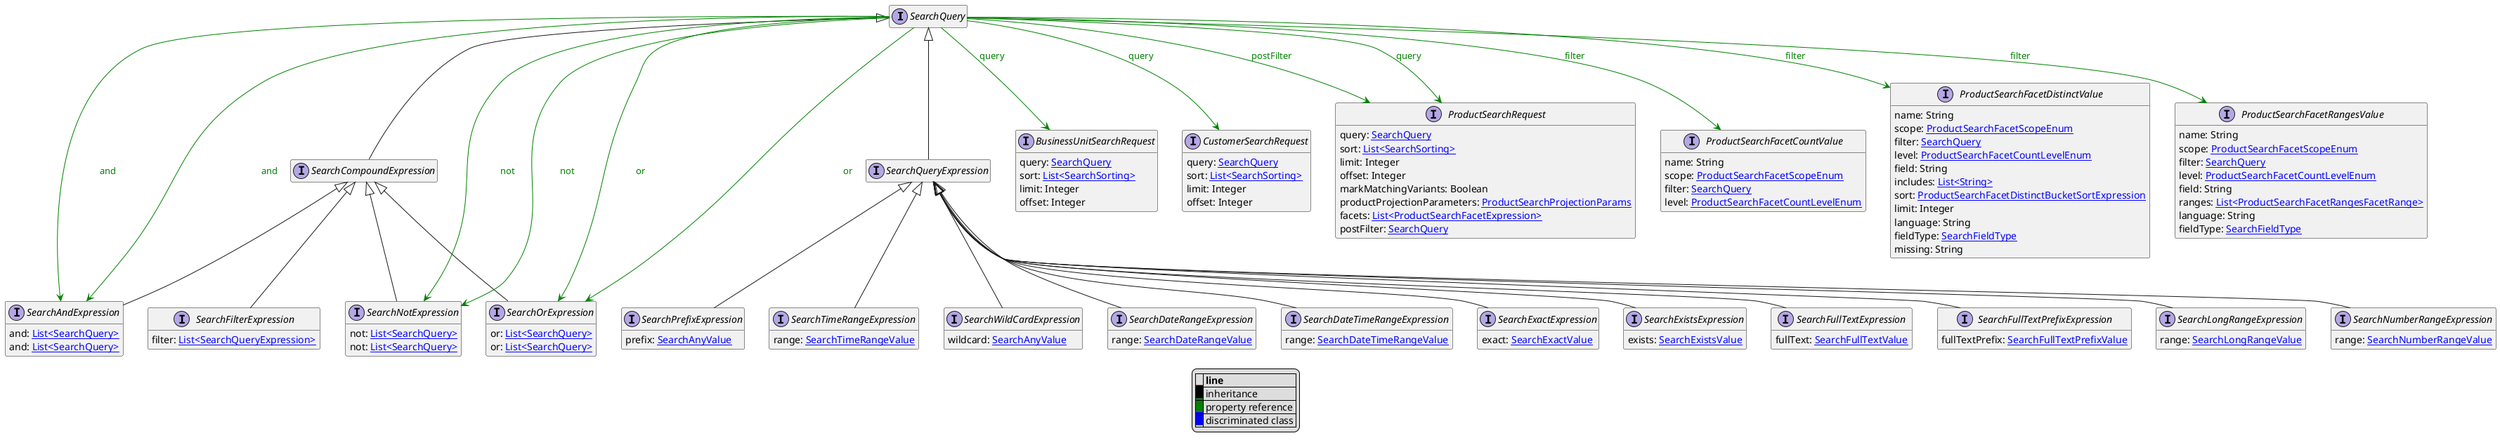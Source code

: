 @startuml

hide empty fields
hide empty methods
legend
|= |= line |
|<back:black>   </back>| inheritance |
|<back:green>   </back>| property reference |
|<back:blue>   </back>| discriminated class |
endlegend
interface SearchQuery [[SearchQuery.svg]]  {
}

interface SearchAndExpression [[SearchAndExpression.svg]] extends SearchCompoundExpression {
    and: [[SearchQuery.svg List<SearchQuery>]]
}
interface SearchCompoundExpression [[SearchCompoundExpression.svg]] extends SearchQuery {
}
interface SearchDateRangeExpression [[SearchDateRangeExpression.svg]] extends SearchQueryExpression {
    range: [[SearchDateRangeValue.svg SearchDateRangeValue]]
}
interface SearchDateTimeRangeExpression [[SearchDateTimeRangeExpression.svg]] extends SearchQueryExpression {
    range: [[SearchDateTimeRangeValue.svg SearchDateTimeRangeValue]]
}
interface SearchExactExpression [[SearchExactExpression.svg]] extends SearchQueryExpression {
    exact: [[SearchExactValue.svg SearchExactValue]]
}
interface SearchExistsExpression [[SearchExistsExpression.svg]] extends SearchQueryExpression {
    exists: [[SearchExistsValue.svg SearchExistsValue]]
}
interface SearchFilterExpression [[SearchFilterExpression.svg]] extends SearchCompoundExpression {
    filter: [[SearchQueryExpression.svg List<SearchQueryExpression>]]
}
interface SearchFullTextExpression [[SearchFullTextExpression.svg]] extends SearchQueryExpression {
    fullText: [[SearchFullTextValue.svg SearchFullTextValue]]
}
interface SearchFullTextPrefixExpression [[SearchFullTextPrefixExpression.svg]] extends SearchQueryExpression {
    fullTextPrefix: [[SearchFullTextPrefixValue.svg SearchFullTextPrefixValue]]
}
interface SearchLongRangeExpression [[SearchLongRangeExpression.svg]] extends SearchQueryExpression {
    range: [[SearchLongRangeValue.svg SearchLongRangeValue]]
}
interface SearchNotExpression [[SearchNotExpression.svg]] extends SearchCompoundExpression {
    not: [[SearchQuery.svg List<SearchQuery>]]
}
interface SearchNumberRangeExpression [[SearchNumberRangeExpression.svg]] extends SearchQueryExpression {
    range: [[SearchNumberRangeValue.svg SearchNumberRangeValue]]
}
interface SearchOrExpression [[SearchOrExpression.svg]] extends SearchCompoundExpression {
    or: [[SearchQuery.svg List<SearchQuery>]]
}
interface SearchPrefixExpression [[SearchPrefixExpression.svg]] extends SearchQueryExpression {
    prefix: [[SearchAnyValue.svg SearchAnyValue]]
}
interface SearchQueryExpression [[SearchQueryExpression.svg]] extends SearchQuery {
}
interface SearchTimeRangeExpression [[SearchTimeRangeExpression.svg]] extends SearchQueryExpression {
    range: [[SearchTimeRangeValue.svg SearchTimeRangeValue]]
}
interface SearchWildCardExpression [[SearchWildCardExpression.svg]] extends SearchQueryExpression {
    wildcard: [[SearchAnyValue.svg SearchAnyValue]]
}

interface SearchAndExpression [[SearchAndExpression.svg]]  {
    and: [[SearchQuery.svg List<SearchQuery>]]
}
interface SearchNotExpression [[SearchNotExpression.svg]]  {
    not: [[SearchQuery.svg List<SearchQuery>]]
}
interface SearchOrExpression [[SearchOrExpression.svg]]  {
    or: [[SearchQuery.svg List<SearchQuery>]]
}
interface BusinessUnitSearchRequest [[BusinessUnitSearchRequest.svg]]  {
    query: [[SearchQuery.svg SearchQuery]]
    sort: [[SearchSorting.svg List<SearchSorting>]]
    limit: Integer
    offset: Integer
}
interface CustomerSearchRequest [[CustomerSearchRequest.svg]]  {
    query: [[SearchQuery.svg SearchQuery]]
    sort: [[SearchSorting.svg List<SearchSorting>]]
    limit: Integer
    offset: Integer
}
interface ProductSearchRequest [[ProductSearchRequest.svg]]  {
    query: [[SearchQuery.svg SearchQuery]]
    sort: [[SearchSorting.svg List<SearchSorting>]]
    limit: Integer
    offset: Integer
    markMatchingVariants: Boolean
    productProjectionParameters: [[ProductSearchProjectionParams.svg ProductSearchProjectionParams]]
    facets: [[ProductSearchFacetExpression.svg List<ProductSearchFacetExpression>]]
    postFilter: [[SearchQuery.svg SearchQuery]]
}
interface ProductSearchFacetCountValue [[ProductSearchFacetCountValue.svg]]  {
    name: String
    scope: [[ProductSearchFacetScopeEnum.svg ProductSearchFacetScopeEnum]]
    filter: [[SearchQuery.svg SearchQuery]]
    level: [[ProductSearchFacetCountLevelEnum.svg ProductSearchFacetCountLevelEnum]]
}
interface ProductSearchFacetDistinctValue [[ProductSearchFacetDistinctValue.svg]]  {
    name: String
    scope: [[ProductSearchFacetScopeEnum.svg ProductSearchFacetScopeEnum]]
    filter: [[SearchQuery.svg SearchQuery]]
    level: [[ProductSearchFacetCountLevelEnum.svg ProductSearchFacetCountLevelEnum]]
    field: String
    includes: [[String.svg List<String>]]
    sort: [[ProductSearchFacetDistinctBucketSortExpression.svg ProductSearchFacetDistinctBucketSortExpression]]
    limit: Integer
    language: String
    fieldType: [[SearchFieldType.svg SearchFieldType]]
    missing: String
}
interface ProductSearchFacetRangesValue [[ProductSearchFacetRangesValue.svg]]  {
    name: String
    scope: [[ProductSearchFacetScopeEnum.svg ProductSearchFacetScopeEnum]]
    filter: [[SearchQuery.svg SearchQuery]]
    level: [[ProductSearchFacetCountLevelEnum.svg ProductSearchFacetCountLevelEnum]]
    field: String
    ranges: [[ProductSearchFacetRangesFacetRange.svg List<ProductSearchFacetRangesFacetRange>]]
    language: String
    fieldType: [[SearchFieldType.svg SearchFieldType]]
}

SearchQuery --> SearchAndExpression #green;text:green : "and"
SearchQuery --> SearchAndExpression #green;text:green : "and"
SearchQuery --> SearchNotExpression #green;text:green : "not"
SearchQuery --> SearchNotExpression #green;text:green : "not"
SearchQuery --> SearchOrExpression #green;text:green : "or"
SearchQuery --> SearchOrExpression #green;text:green : "or"
SearchQuery --> BusinessUnitSearchRequest #green;text:green : "query"
SearchQuery --> CustomerSearchRequest #green;text:green : "query"
SearchQuery --> ProductSearchRequest #green;text:green : "query"
SearchQuery --> ProductSearchRequest #green;text:green : "postFilter"
SearchQuery --> ProductSearchFacetCountValue #green;text:green : "filter"
SearchQuery --> ProductSearchFacetDistinctValue #green;text:green : "filter"
SearchQuery --> ProductSearchFacetRangesValue #green;text:green : "filter"
@enduml
